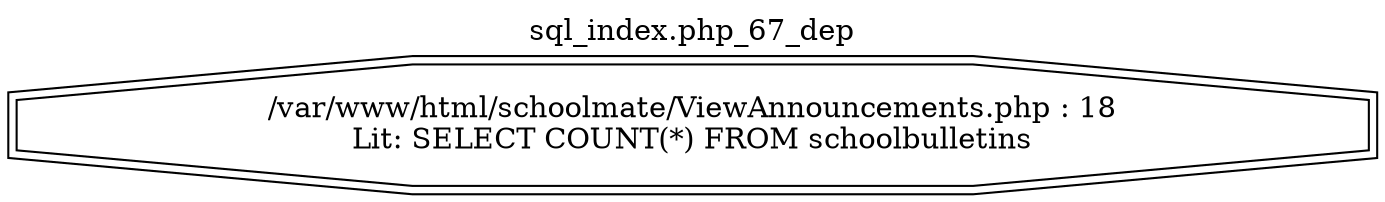 digraph cfg {
  label="sql_index.php_67_dep";
  labelloc=t;
  n1 [shape=doubleoctagon, label="/var/www/html/schoolmate/ViewAnnouncements.php : 18\nLit: SELECT COUNT(*) FROM schoolbulletins\n"];
}
